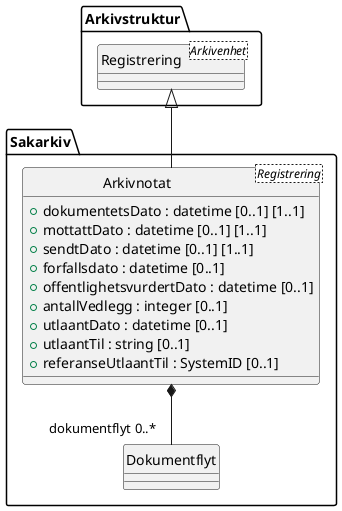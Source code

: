 @startuml
skinparam nodesep 100
hide circle
class Sakarkiv.Arkivnotat <Registrering> {
  +dokumentetsDato : datetime [0..1] [1..1]
  +mottattDato : datetime [0..1] [1..1]
  +sendtDato : datetime [0..1] [1..1]
  +forfallsdato : datetime [0..1]
  +offentlighetsvurdertDato : datetime [0..1]
  +antallVedlegg : integer [0..1]
  +utlaantDato : datetime [0..1]
  +utlaantTil : string [0..1]
  +referanseUtlaantTil : SystemID [0..1]
}
class Sakarkiv.Dokumentflyt {
}
Sakarkiv.Arkivnotat *-- "dokumentflyt 0..*" Sakarkiv.Dokumentflyt
class Arkivstruktur.Registrering <Arkivenhet> {
}
Arkivstruktur.Registrering <|-- Sakarkiv.Arkivnotat
@enduml
